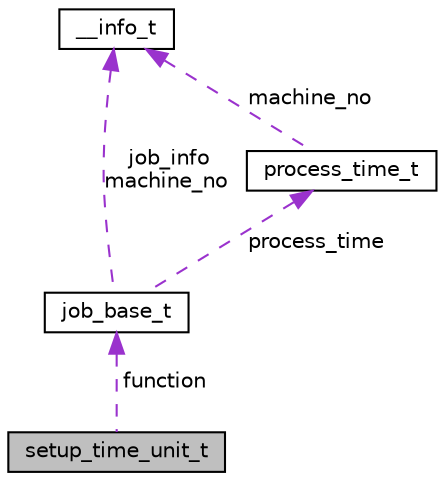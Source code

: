 digraph "setup_time_unit_t"
{
 // LATEX_PDF_SIZE
  edge [fontname="Helvetica",fontsize="10",labelfontname="Helvetica",labelfontsize="10"];
  node [fontname="Helvetica",fontsize="10",shape=record];
  Node1 [label="setup_time_unit_t",height=0.2,width=0.4,color="black", fillcolor="grey75", style="filled", fontcolor="black",tooltip=" "];
  Node2 -> Node1 [dir="back",color="darkorchid3",fontsize="10",style="dashed",label=" function" ,fontname="Helvetica"];
  Node2 [label="job_base_t",height=0.2,width=0.4,color="black", fillcolor="white", style="filled",URL="$structjob__base__t.html",tooltip="A structure that store genes and some basic information about job."];
  Node3 -> Node2 [dir="back",color="darkorchid3",fontsize="10",style="dashed",label=" job_info\nmachine_no" ,fontname="Helvetica"];
  Node3 [label="__info_t",height=0.2,width=0.4,color="black", fillcolor="white", style="filled",URL="$struct____info__t.html",tooltip=" "];
  Node4 -> Node2 [dir="back",color="darkorchid3",fontsize="10",style="dashed",label=" process_time" ,fontname="Helvetica"];
  Node4 [label="process_time_t",height=0.2,width=0.4,color="black", fillcolor="white", style="filled",URL="$structprocess__time__t.html",tooltip="A structure that store machine number and its process time."];
  Node3 -> Node4 [dir="back",color="darkorchid3",fontsize="10",style="dashed",label=" machine_no" ,fontname="Helvetica"];
}
